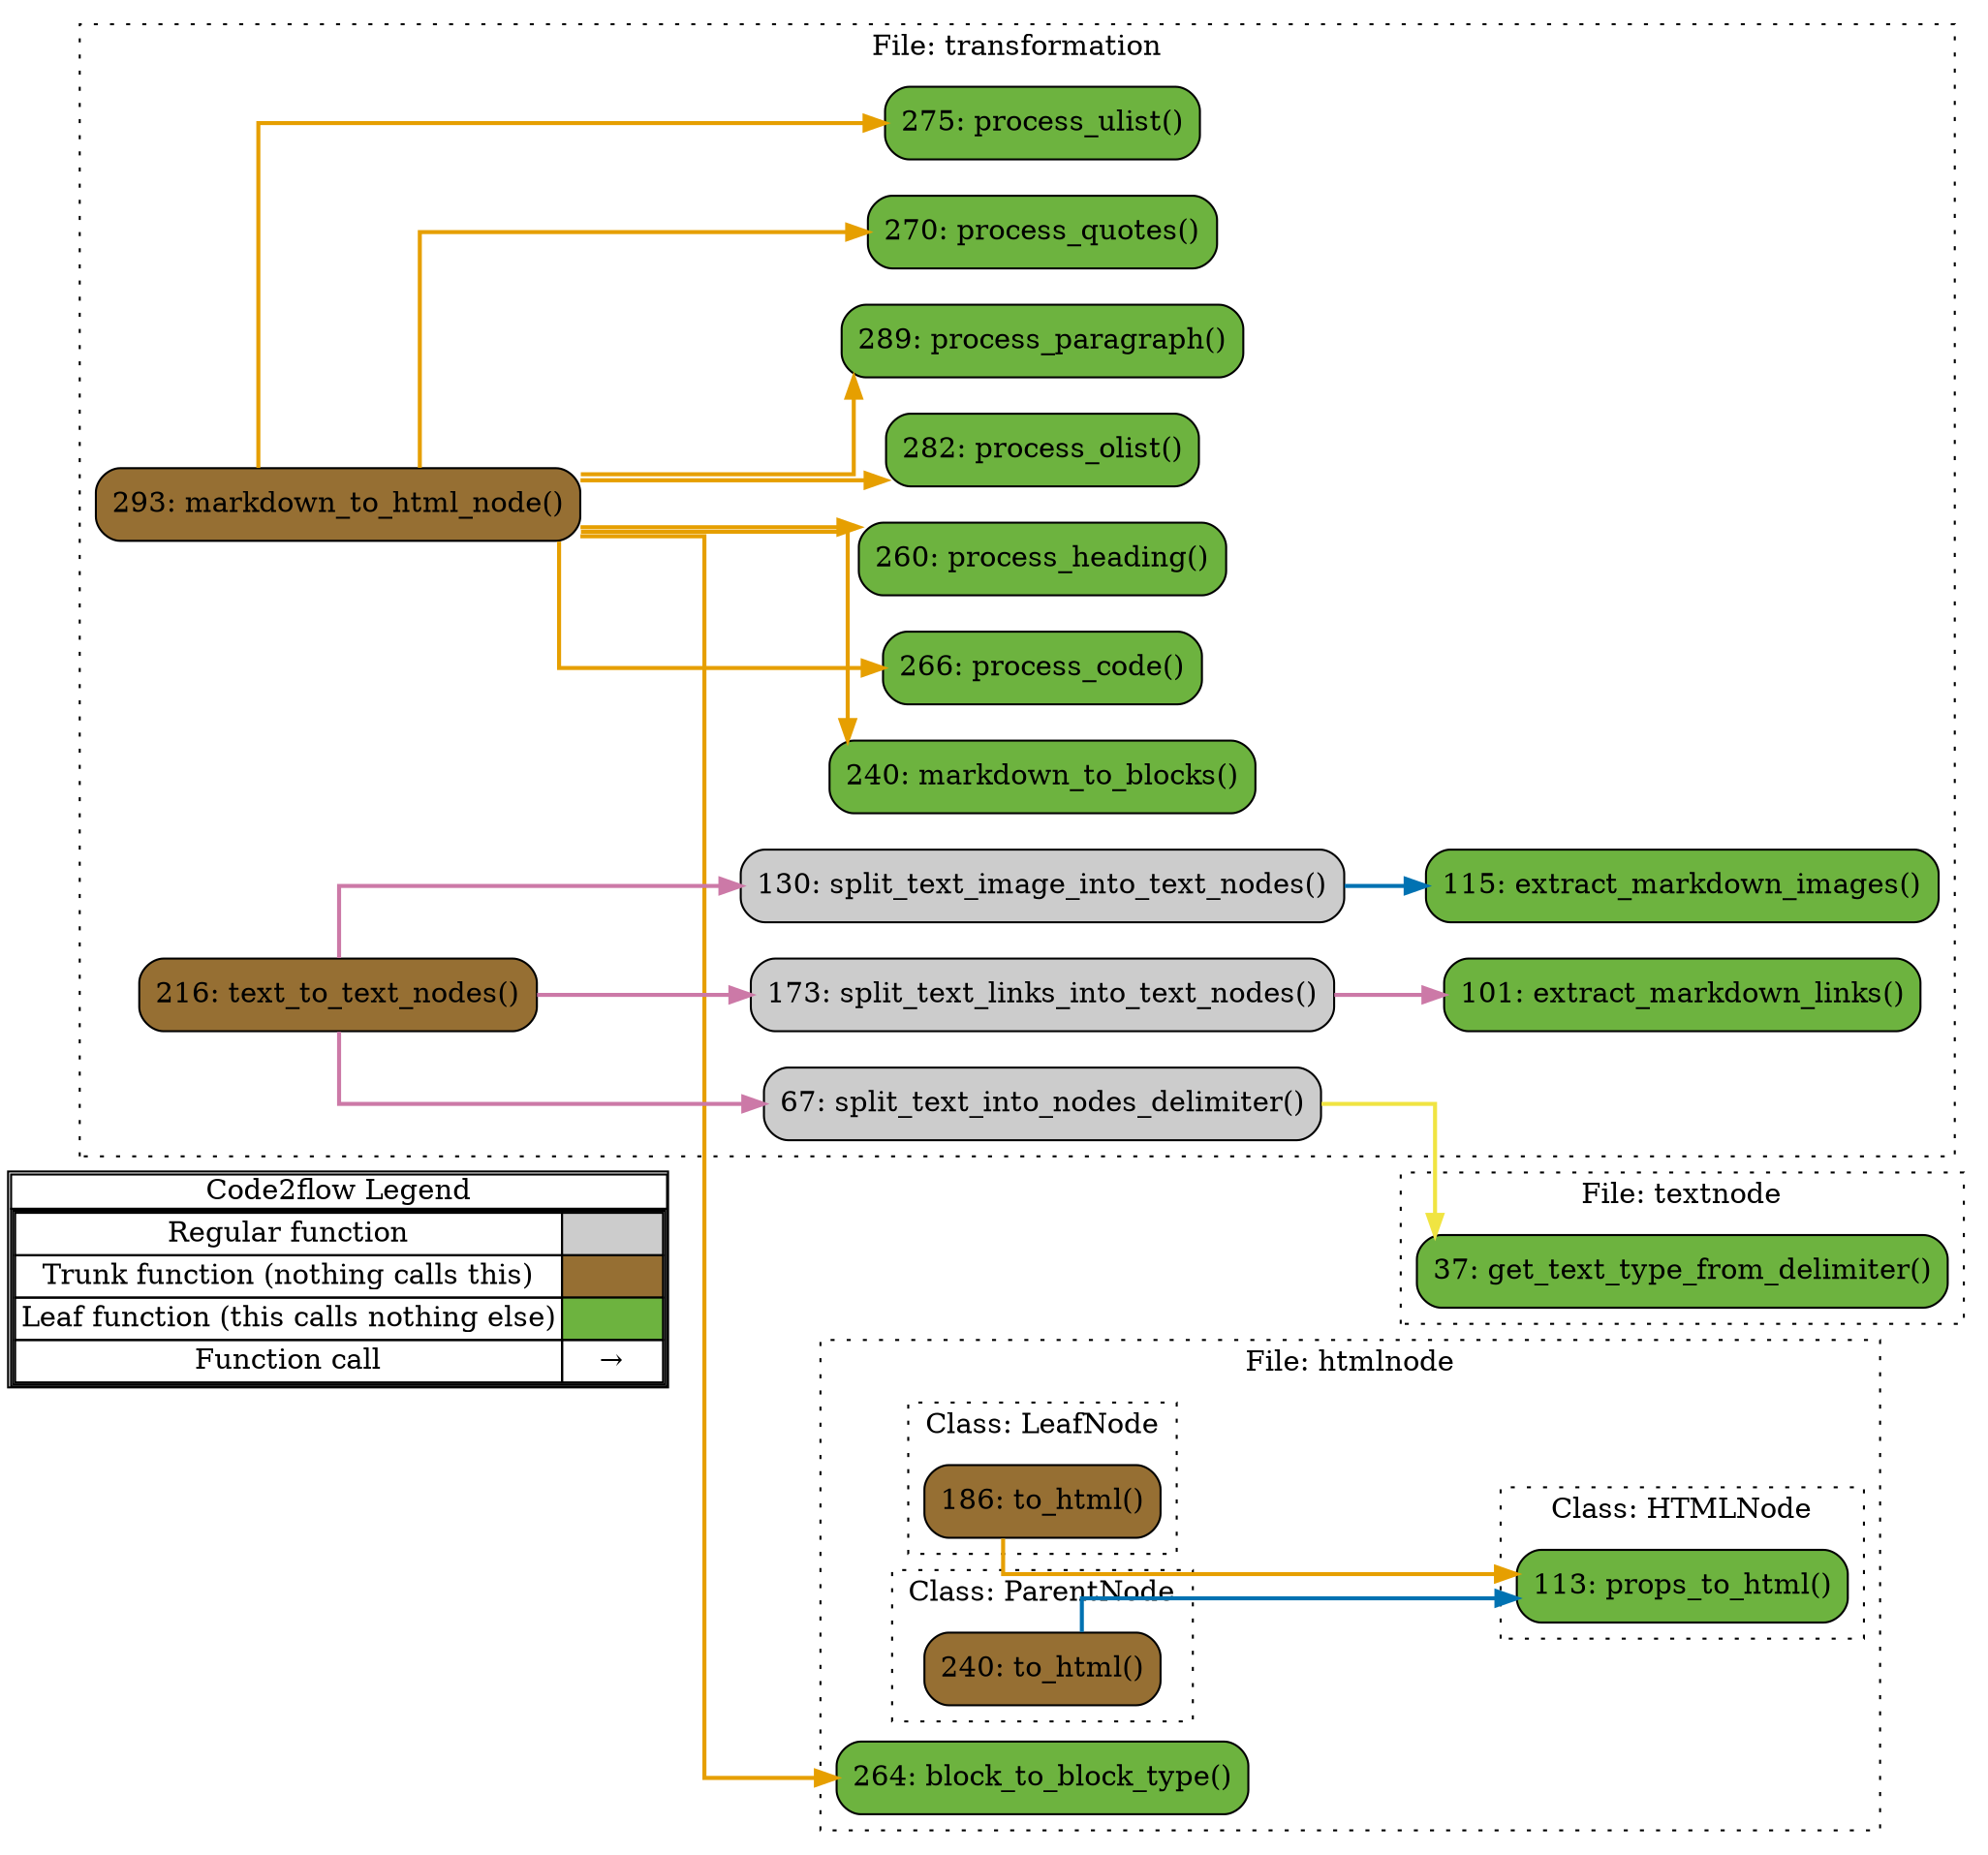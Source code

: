 digraph G {
concentrate=true;
splines="ortho";
rankdir="LR";
subgraph legend{
    rank = min;
    label = "legend";
    Legend [shape=none, margin=0, label = <
        <table cellspacing="0" cellpadding="0" border="1"><tr><td>Code2flow Legend</td></tr><tr><td>
        <table cellspacing="0">
        <tr><td>Regular function</td><td width="50px" bgcolor='#cccccc'></td></tr>
        <tr><td>Trunk function (nothing calls this)</td><td bgcolor='#966F33'></td></tr>
        <tr><td>Leaf function (this calls nothing else)</td><td bgcolor='#6db33f'></td></tr>
        <tr><td>Function call</td><td><font color='black'>&#8594;</font></td></tr>
        </table></td></tr></table>
        >];
}node_a02063cc [label="113: props_to_html()" name="htmlnode::HTMLNode.props_to_html" shape="rect" style="rounded,filled" fillcolor="#6db33f" ];
node_0928c6c1 [label="186: to_html()" name="htmlnode::LeafNode.to_html" shape="rect" style="rounded,filled" fillcolor="#966F33" ];
node_4678e5ed [label="240: to_html()" name="htmlnode::ParentNode.to_html" shape="rect" style="rounded,filled" fillcolor="#966F33" ];
node_578975c4 [label="264: block_to_block_type()" name="htmlnode::block_to_block_type" shape="rect" style="rounded,filled" fillcolor="#6db33f" ];
node_115bb15d [label="37: get_text_type_from_delimiter()" name="textnode::get_text_type_from_delimiter" shape="rect" style="rounded,filled" fillcolor="#6db33f" ];
node_eddccc70 [label="115: extract_markdown_images()" name="transformation::extract_markdown_images" shape="rect" style="rounded,filled" fillcolor="#6db33f" ];
node_a75f6842 [label="101: extract_markdown_links()" name="transformation::extract_markdown_links" shape="rect" style="rounded,filled" fillcolor="#6db33f" ];
node_1c1dc0c2 [label="240: markdown_to_blocks()" name="transformation::markdown_to_blocks" shape="rect" style="rounded,filled" fillcolor="#6db33f" ];
node_5f975391 [label="293: markdown_to_html_node()" name="transformation::markdown_to_html_node" shape="rect" style="rounded,filled" fillcolor="#966F33" ];
node_6351a863 [label="266: process_code()" name="transformation::process_code" shape="rect" style="rounded,filled" fillcolor="#6db33f" ];
node_1b8320f4 [label="260: process_heading()" name="transformation::process_heading" shape="rect" style="rounded,filled" fillcolor="#6db33f" ];
node_d5683684 [label="282: process_olist()" name="transformation::process_olist" shape="rect" style="rounded,filled" fillcolor="#6db33f" ];
node_d24a84fe [label="289: process_paragraph()" name="transformation::process_paragraph" shape="rect" style="rounded,filled" fillcolor="#6db33f" ];
node_90407701 [label="270: process_quotes()" name="transformation::process_quotes" shape="rect" style="rounded,filled" fillcolor="#6db33f" ];
node_6139a97c [label="275: process_ulist()" name="transformation::process_ulist" shape="rect" style="rounded,filled" fillcolor="#6db33f" ];
node_0840f19d [label="130: split_text_image_into_text_nodes()" name="transformation::split_text_image_into_text_nodes" shape="rect" style="rounded,filled" fillcolor="#cccccc" ];
node_e5db025c [label="67: split_text_into_nodes_delimiter()" name="transformation::split_text_into_nodes_delimiter" shape="rect" style="rounded,filled" fillcolor="#cccccc" ];
node_9be68c7f [label="173: split_text_links_into_text_nodes()" name="transformation::split_text_links_into_text_nodes" shape="rect" style="rounded,filled" fillcolor="#cccccc" ];
node_c325692f [label="216: text_to_text_nodes()" name="transformation::text_to_text_nodes" shape="rect" style="rounded,filled" fillcolor="#966F33" ];
node_0928c6c1 -> node_a02063cc [color="#E69F00" penwidth="2"];
node_4678e5ed -> node_a02063cc [color="#0072B2" penwidth="2"];
node_5f975391 -> node_578975c4 [color="#E69F00" penwidth="2"];
node_5f975391 -> node_1c1dc0c2 [color="#E69F00" penwidth="2"];
node_5f975391 -> node_6351a863 [color="#E69F00" penwidth="2"];
node_5f975391 -> node_1b8320f4 [color="#E69F00" penwidth="2"];
node_5f975391 -> node_d5683684 [color="#E69F00" penwidth="2"];
node_5f975391 -> node_d24a84fe [color="#E69F00" penwidth="2"];
node_5f975391 -> node_90407701 [color="#E69F00" penwidth="2"];
node_5f975391 -> node_6139a97c [color="#E69F00" penwidth="2"];
node_0840f19d -> node_eddccc70 [color="#0072B2" penwidth="2"];
node_e5db025c -> node_115bb15d [color="#F0E442" penwidth="2"];
node_9be68c7f -> node_a75f6842 [color="#CC79A7" penwidth="2"];
node_c325692f -> node_0840f19d [color="#CC79A7" penwidth="2"];
node_c325692f -> node_e5db025c [color="#CC79A7" penwidth="2"];
node_c325692f -> node_9be68c7f [color="#CC79A7" penwidth="2"];
subgraph cluster_2e3a1007 {
    node_578975c4;
    label="File: htmlnode";
    name="htmlnode";
    style="filled";
    graph[style=dotted];
    subgraph cluster_6f06f9fa {
        node_a02063cc;
        label="Class: HTMLNode";
        name="HTMLNode";
        style="filled";
        graph[style=dotted];
    };
    subgraph cluster_55e200b4 {
        node_0928c6c1;
        label="Class: LeafNode";
        name="LeafNode";
        style="filled";
        graph[style=dotted];
    };
    subgraph cluster_4b3a796b {
        node_4678e5ed;
        label="Class: ParentNode";
        name="ParentNode";
        style="filled";
        graph[style=dotted];
    };
};
subgraph cluster_2ede6eaa {
    node_115bb15d;
    label="File: textnode";
    name="textnode";
    style="filled";
    graph[style=dotted];
};
subgraph cluster_e626cf2a {
    node_e5db025c node_a75f6842 node_eddccc70 node_0840f19d node_9be68c7f node_c325692f node_1c1dc0c2 node_1b8320f4 node_6351a863 node_90407701 node_6139a97c node_d5683684 node_d24a84fe node_5f975391;
    label="File: transformation";
    name="transformation";
    style="filled";
    graph[style=dotted];
};
}
